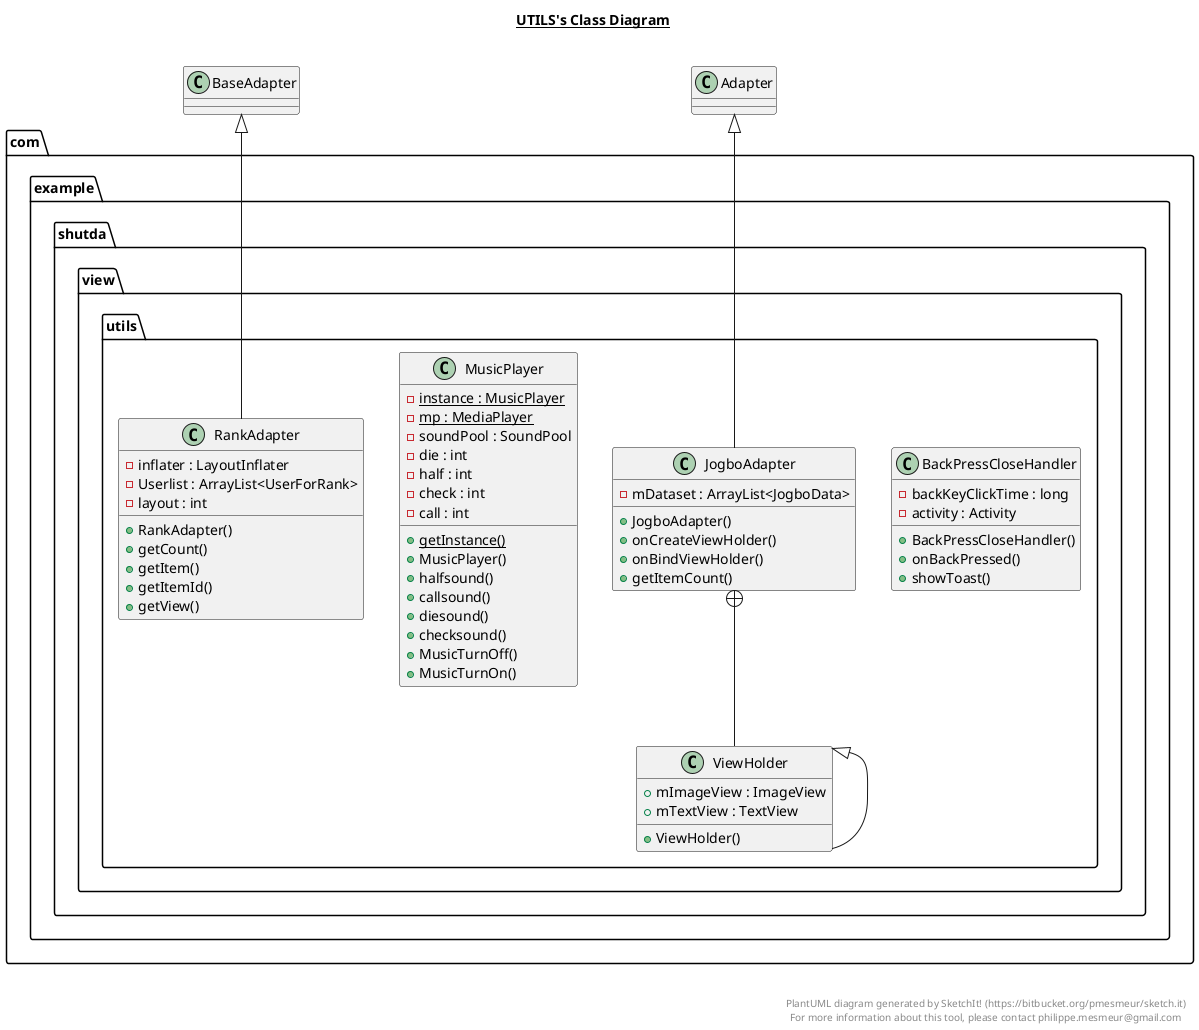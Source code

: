 @startuml

title __UTILS's Class Diagram__\n

  package com.example.shutda {
    package com.example.shutda.view {
      package com.example.shutda.view.utils {
        class BackPressCloseHandler {
            - backKeyClickTime : long
            - activity : Activity
            + BackPressCloseHandler()
            + onBackPressed()
            + showToast()
        }
      }
    }
  }
  

  package com.example.shutda {
    package com.example.shutda.view {
      package com.example.shutda.view.utils {
        class JogboAdapter {
            - mDataset : ArrayList<JogboData>
            + JogboAdapter()
            + onCreateViewHolder()
            + onBindViewHolder()
            + getItemCount()
        }
      }
    }
  }
  

  package com.example.shutda {
    package com.example.shutda.view {
      package com.example.shutda.view.utils {
        class ViewHolder {
            + mImageView : ImageView
            + mTextView : TextView
            + ViewHolder()
        }
      }
    }
  }
  

  package com.example.shutda {
    package com.example.shutda.view {
      package com.example.shutda.view.utils {
        class MusicPlayer {
            {static} - instance : MusicPlayer
            {static} - mp : MediaPlayer
            - soundPool : SoundPool
            - die : int
            - half : int
            - check : int
            - call : int
            {static} + getInstance()
            + MusicPlayer()
            + halfsound()
            + callsound()
            + diesound()
            + checksound()
            + MusicTurnOff()
            + MusicTurnOn()
        }
      }
    }
  }
  

  package com.example.shutda {
    package com.example.shutda.view {
      package com.example.shutda.view.utils {
        class RankAdapter {
            - inflater : LayoutInflater
            - Userlist : ArrayList<UserForRank>
            - layout : int
            + RankAdapter()
            + getCount()
            + getItem()
            + getItemId()
            + getView()
        }
      }
    }
  }
  

  JogboAdapter -up-|> Adapter
  JogboAdapter +-down- ViewHolder
  ViewHolder -up-|> ViewHolder
  RankAdapter -up-|> BaseAdapter


right footer


PlantUML diagram generated by SketchIt! (https://bitbucket.org/pmesmeur/sketch.it)
For more information about this tool, please contact philippe.mesmeur@gmail.com
endfooter

@enduml
